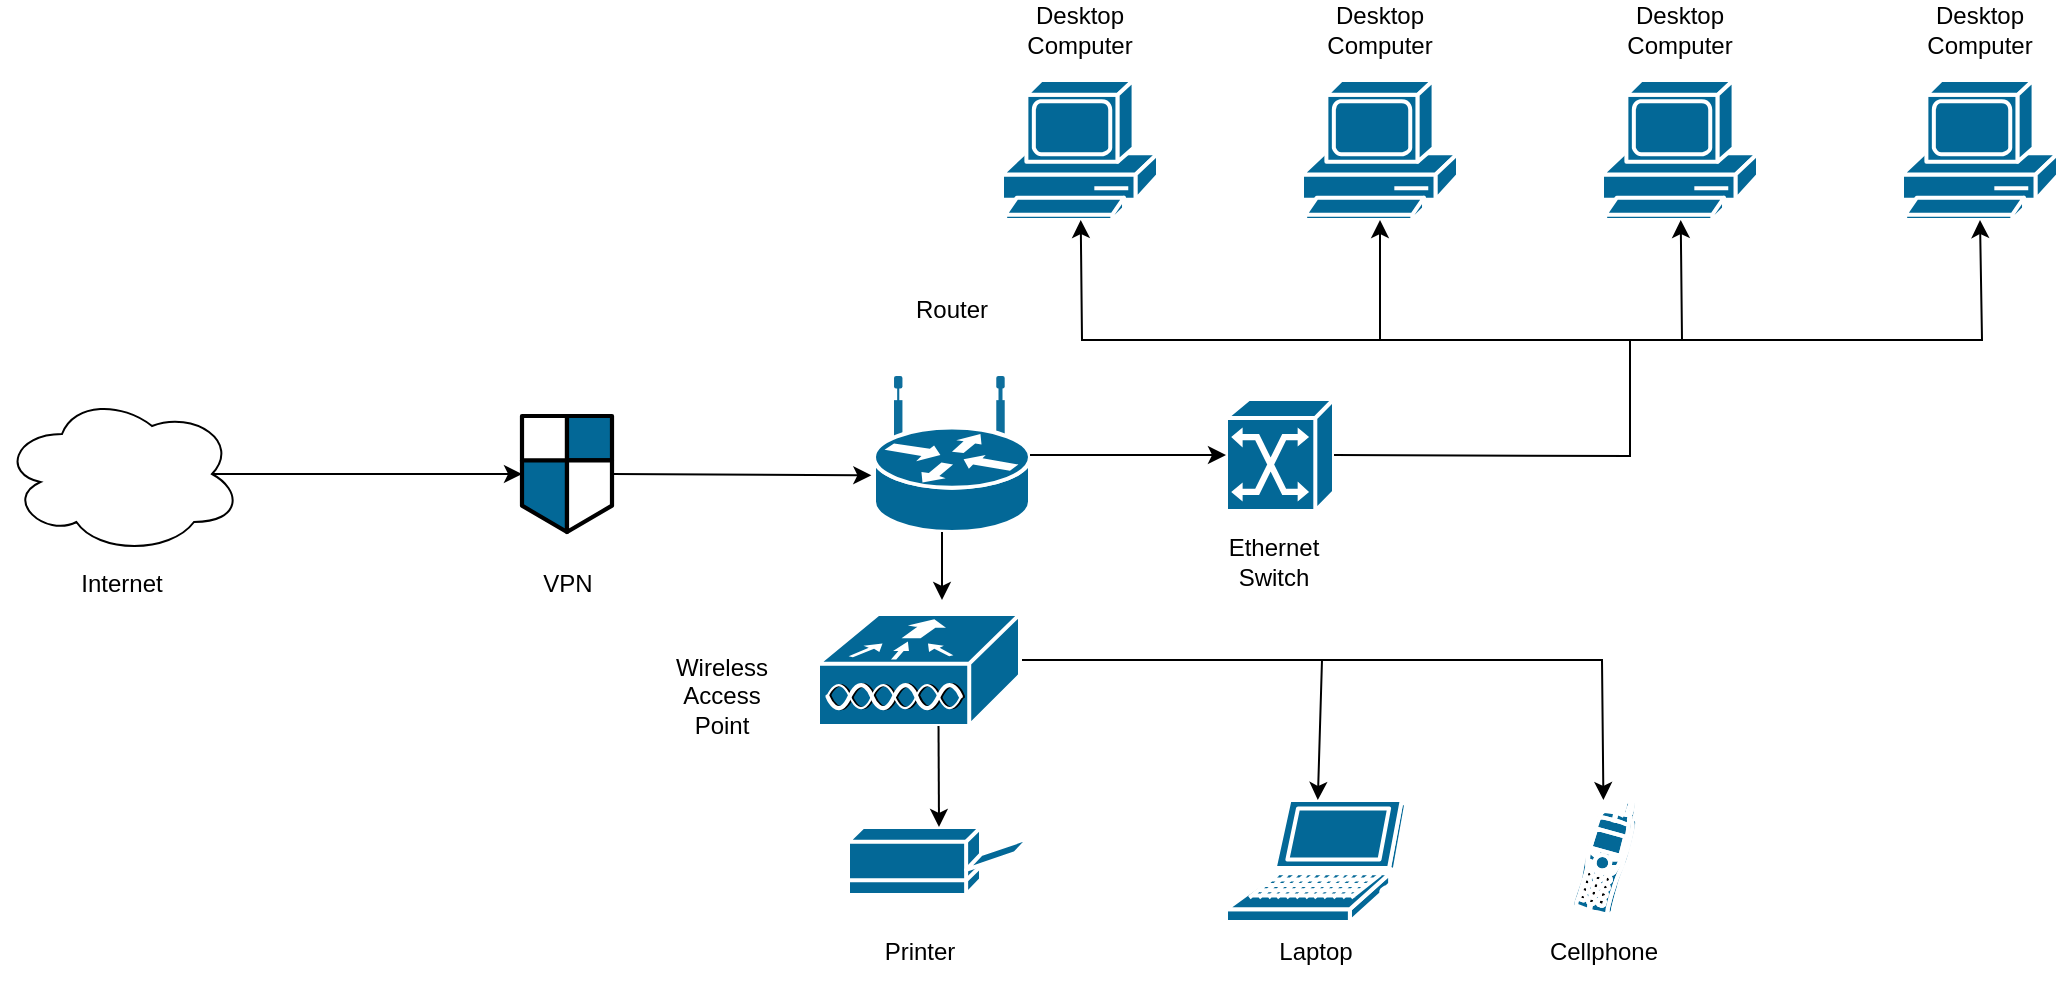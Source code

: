 <mxfile version="21.7.0" type="github">
  <diagram id="6a731a19-8d31-9384-78a2-239565b7b9f0" name="Page-1">
    <mxGraphModel dx="1163" dy="599" grid="1" gridSize="10" guides="1" tooltips="1" connect="1" arrows="1" fold="1" page="1" pageScale="1" pageWidth="827" pageHeight="1169" background="none" math="0" shadow="0">
      <root>
        <mxCell id="0" />
        <mxCell id="1" parent="0" />
        <mxCell id="8tZi5z1F_i7uUcg0TgGo-2257" value="" style="shape=mxgraph.cisco.computers_and_peripherals.pc;sketch=0;html=1;pointerEvents=1;dashed=0;fillColor=#036897;strokeColor=#ffffff;strokeWidth=2;verticalLabelPosition=bottom;verticalAlign=top;align=center;outlineConnect=0;" parent="1" vertex="1">
          <mxGeometry x="650" y="250" width="78" height="70" as="geometry" />
        </mxCell>
        <mxCell id="8tZi5z1F_i7uUcg0TgGo-2258" value="" style="shape=mxgraph.cisco.computers_and_peripherals.pc;sketch=0;html=1;pointerEvents=1;dashed=0;fillColor=#036897;strokeColor=#ffffff;strokeWidth=2;verticalLabelPosition=bottom;verticalAlign=top;align=center;outlineConnect=0;" parent="1" vertex="1">
          <mxGeometry x="950" y="250" width="78" height="70" as="geometry" />
        </mxCell>
        <mxCell id="8tZi5z1F_i7uUcg0TgGo-2259" value="" style="shape=mxgraph.cisco.computers_and_peripherals.pc;sketch=0;html=1;pointerEvents=1;dashed=0;fillColor=#036897;strokeColor=#ffffff;strokeWidth=2;verticalLabelPosition=bottom;verticalAlign=top;align=center;outlineConnect=0;" parent="1" vertex="1">
          <mxGeometry x="800" y="250" width="78" height="70" as="geometry" />
        </mxCell>
        <mxCell id="8tZi5z1F_i7uUcg0TgGo-2260" value="" style="shape=mxgraph.cisco.computers_and_peripherals.pc;sketch=0;html=1;pointerEvents=1;dashed=0;fillColor=#036897;strokeColor=#ffffff;strokeWidth=2;verticalLabelPosition=bottom;verticalAlign=top;align=center;outlineConnect=0;" parent="1" vertex="1">
          <mxGeometry x="1100" y="250" width="78" height="70" as="geometry" />
        </mxCell>
        <mxCell id="Z5l-YCBJY1nO2jLgvpTq-1" value="" style="shape=mxgraph.cisco.computers_and_peripherals.printer;sketch=0;html=1;pointerEvents=1;dashed=0;fillColor=#036897;strokeColor=#ffffff;strokeWidth=2;verticalLabelPosition=bottom;verticalAlign=top;align=center;outlineConnect=0;" parent="1" vertex="1">
          <mxGeometry x="573" y="623.5" width="91" height="34" as="geometry" />
        </mxCell>
        <mxCell id="Z5l-YCBJY1nO2jLgvpTq-4" value="" style="shape=mxgraph.cisco.computers_and_peripherals.laptop;sketch=0;html=1;pointerEvents=1;dashed=0;fillColor=#036897;strokeColor=#ffffff;strokeWidth=2;verticalLabelPosition=bottom;verticalAlign=top;align=center;outlineConnect=0;" parent="1" vertex="1">
          <mxGeometry x="762" y="610" width="90" height="61" as="geometry" />
        </mxCell>
        <mxCell id="Z5l-YCBJY1nO2jLgvpTq-7" value="" style="shape=mxgraph.cisco.routers.wireless_router;sketch=0;html=1;pointerEvents=1;dashed=0;fillColor=#036897;strokeColor=#ffffff;strokeWidth=2;verticalLabelPosition=bottom;verticalAlign=top;align=center;outlineConnect=0;" parent="1" vertex="1">
          <mxGeometry x="586" y="399" width="78" height="77" as="geometry" />
        </mxCell>
        <mxCell id="Z5l-YCBJY1nO2jLgvpTq-8" value="" style="ellipse;shape=cloud;whiteSpace=wrap;html=1;" parent="1" vertex="1">
          <mxGeometry x="150" y="407" width="120" height="80" as="geometry" />
        </mxCell>
        <mxCell id="Z5l-YCBJY1nO2jLgvpTq-9" value="" style="endArrow=classic;html=1;rounded=0;exitX=0.875;exitY=0.5;exitDx=0;exitDy=0;exitPerimeter=0;entryX=0;entryY=0.5;entryDx=0;entryDy=0;entryPerimeter=0;" parent="1" source="Z5l-YCBJY1nO2jLgvpTq-8" target="GzxTZp4g4ZEOkEMfRrCZ-2" edge="1">
          <mxGeometry width="50" height="50" relative="1" as="geometry">
            <mxPoint x="920" y="570" as="sourcePoint" />
            <mxPoint x="400" y="449" as="targetPoint" />
          </mxGeometry>
        </mxCell>
        <mxCell id="Z5l-YCBJY1nO2jLgvpTq-10" value="" style="endArrow=classic;html=1;rounded=0;exitX=1;exitY=0.5;exitDx=0;exitDy=0;exitPerimeter=0;entryX=-0.017;entryY=0.632;entryDx=0;entryDy=0;entryPerimeter=0;" parent="1" source="GzxTZp4g4ZEOkEMfRrCZ-2" target="Z5l-YCBJY1nO2jLgvpTq-7" edge="1">
          <mxGeometry width="50" height="50" relative="1" as="geometry">
            <mxPoint x="579.0" y="448.5" as="sourcePoint" />
            <mxPoint x="580" y="447" as="targetPoint" />
          </mxGeometry>
        </mxCell>
        <mxCell id="Z5l-YCBJY1nO2jLgvpTq-15" value="" style="endArrow=classic;html=1;rounded=0;exitX=0.5;exitY=1;exitDx=0;exitDy=0;exitPerimeter=0;" parent="1" edge="1">
          <mxGeometry width="50" height="50" relative="1" as="geometry">
            <mxPoint x="620" y="476" as="sourcePoint" />
            <mxPoint x="620" y="510" as="targetPoint" />
          </mxGeometry>
        </mxCell>
        <mxCell id="Z5l-YCBJY1nO2jLgvpTq-19" value="Internet" style="text;html=1;strokeColor=none;fillColor=none;align=center;verticalAlign=middle;whiteSpace=wrap;rounded=0;" parent="1" vertex="1">
          <mxGeometry x="180" y="487" width="60" height="30" as="geometry" />
        </mxCell>
        <mxCell id="Z5l-YCBJY1nO2jLgvpTq-20" value="VPN" style="text;html=1;strokeColor=none;fillColor=none;align=center;verticalAlign=middle;whiteSpace=wrap;rounded=0;" parent="1" vertex="1">
          <mxGeometry x="402.5" y="487" width="60" height="30" as="geometry" />
        </mxCell>
        <mxCell id="Z5l-YCBJY1nO2jLgvpTq-21" value="Desktop Computer" style="text;html=1;strokeColor=none;fillColor=none;align=center;verticalAlign=middle;whiteSpace=wrap;rounded=0;" parent="1" vertex="1">
          <mxGeometry x="659" y="210" width="60" height="30" as="geometry" />
        </mxCell>
        <mxCell id="Z5l-YCBJY1nO2jLgvpTq-22" value="Desktop Computer" style="text;html=1;strokeColor=none;fillColor=none;align=center;verticalAlign=middle;whiteSpace=wrap;rounded=0;" parent="1" vertex="1">
          <mxGeometry x="809" y="210" width="60" height="30" as="geometry" />
        </mxCell>
        <mxCell id="Z5l-YCBJY1nO2jLgvpTq-23" value="Desktop Computer" style="text;html=1;strokeColor=none;fillColor=none;align=center;verticalAlign=middle;whiteSpace=wrap;rounded=0;" parent="1" vertex="1">
          <mxGeometry x="959" y="210" width="60" height="30" as="geometry" />
        </mxCell>
        <mxCell id="Z5l-YCBJY1nO2jLgvpTq-24" value="Desktop Computer" style="text;html=1;strokeColor=none;fillColor=none;align=center;verticalAlign=middle;whiteSpace=wrap;rounded=0;" parent="1" vertex="1">
          <mxGeometry x="1109" y="210" width="60" height="30" as="geometry" />
        </mxCell>
        <mxCell id="Z5l-YCBJY1nO2jLgvpTq-26" value="Printer" style="text;html=1;strokeColor=none;fillColor=none;align=center;verticalAlign=middle;whiteSpace=wrap;rounded=0;" parent="1" vertex="1">
          <mxGeometry x="578.5" y="671" width="60" height="30" as="geometry" />
        </mxCell>
        <mxCell id="Z5l-YCBJY1nO2jLgvpTq-27" value="Cellphone" style="text;html=1;strokeColor=none;fillColor=none;align=center;verticalAlign=middle;whiteSpace=wrap;rounded=0;" parent="1" vertex="1">
          <mxGeometry x="921" y="671" width="60" height="30" as="geometry" />
        </mxCell>
        <mxCell id="Z5l-YCBJY1nO2jLgvpTq-28" value="Laptop" style="text;html=1;strokeColor=none;fillColor=none;align=center;verticalAlign=middle;whiteSpace=wrap;rounded=0;" parent="1" vertex="1">
          <mxGeometry x="777" y="671" width="60" height="30" as="geometry" />
        </mxCell>
        <mxCell id="Z5l-YCBJY1nO2jLgvpTq-30" value="Router" style="text;html=1;strokeColor=none;fillColor=none;align=center;verticalAlign=middle;whiteSpace=wrap;rounded=0;" parent="1" vertex="1">
          <mxGeometry x="595" y="350" width="60" height="30" as="geometry" />
        </mxCell>
        <mxCell id="GzxTZp4g4ZEOkEMfRrCZ-1" value="" style="shape=mxgraph.cisco.switches.atm_switch;sketch=0;html=1;pointerEvents=1;dashed=0;fillColor=#036897;strokeColor=#ffffff;strokeWidth=2;verticalLabelPosition=bottom;verticalAlign=top;align=center;outlineConnect=0;" parent="1" vertex="1">
          <mxGeometry x="762" y="409.5" width="54" height="56" as="geometry" />
        </mxCell>
        <mxCell id="GzxTZp4g4ZEOkEMfRrCZ-2" value="" style="shape=mxgraph.cisco.security.network_security;sketch=0;html=1;pointerEvents=1;dashed=0;fillColor=#036897;strokeColor=#ffffff;strokeWidth=2;verticalLabelPosition=bottom;verticalAlign=top;align=center;outlineConnect=0;" parent="1" vertex="1">
          <mxGeometry x="410" y="418" width="45" height="58" as="geometry" />
        </mxCell>
        <mxCell id="GzxTZp4g4ZEOkEMfRrCZ-4" value="" style="endArrow=classic;html=1;rounded=0;entryX=0;entryY=0.5;entryDx=0;entryDy=0;entryPerimeter=0;" parent="1" source="Z5l-YCBJY1nO2jLgvpTq-7" target="GzxTZp4g4ZEOkEMfRrCZ-1" edge="1">
          <mxGeometry width="50" height="50" relative="1" as="geometry">
            <mxPoint x="710" y="450" as="sourcePoint" />
            <mxPoint x="660" y="617" as="targetPoint" />
          </mxGeometry>
        </mxCell>
        <mxCell id="GzxTZp4g4ZEOkEMfRrCZ-5" value="" style="endArrow=classic;html=1;rounded=0;exitX=1;exitY=0.5;exitDx=0;exitDy=0;exitPerimeter=0;" parent="1" source="GzxTZp4g4ZEOkEMfRrCZ-1" target="8tZi5z1F_i7uUcg0TgGo-2257" edge="1">
          <mxGeometry width="50" height="50" relative="1" as="geometry">
            <mxPoint x="964" y="440" as="sourcePoint" />
            <mxPoint x="680" y="380" as="targetPoint" />
            <Array as="points">
              <mxPoint x="964" y="438" />
              <mxPoint x="964" y="380" />
              <mxPoint x="690" y="380" />
            </Array>
          </mxGeometry>
        </mxCell>
        <mxCell id="GzxTZp4g4ZEOkEMfRrCZ-7" value="" style="endArrow=classic;html=1;rounded=0;" parent="1" target="8tZi5z1F_i7uUcg0TgGo-2259" edge="1">
          <mxGeometry width="50" height="50" relative="1" as="geometry">
            <mxPoint x="839" y="380" as="sourcePoint" />
            <mxPoint x="790" y="420" as="targetPoint" />
          </mxGeometry>
        </mxCell>
        <mxCell id="GzxTZp4g4ZEOkEMfRrCZ-8" value="" style="endArrow=classic;html=1;rounded=0;" parent="1" target="8tZi5z1F_i7uUcg0TgGo-2258" edge="1">
          <mxGeometry width="50" height="50" relative="1" as="geometry">
            <mxPoint x="960" y="380" as="sourcePoint" />
            <mxPoint x="960" y="420" as="targetPoint" />
            <Array as="points">
              <mxPoint x="990" y="380" />
            </Array>
          </mxGeometry>
        </mxCell>
        <mxCell id="GzxTZp4g4ZEOkEMfRrCZ-9" value="" style="endArrow=classic;html=1;rounded=0;entryX=0.5;entryY=1;entryDx=0;entryDy=0;entryPerimeter=0;" parent="1" target="8tZi5z1F_i7uUcg0TgGo-2260" edge="1">
          <mxGeometry width="50" height="50" relative="1" as="geometry">
            <mxPoint x="990" y="380" as="sourcePoint" />
            <mxPoint x="1190" y="380" as="targetPoint" />
            <Array as="points">
              <mxPoint x="1140" y="380" />
            </Array>
          </mxGeometry>
        </mxCell>
        <mxCell id="GzxTZp4g4ZEOkEMfRrCZ-10" value="Ethernet&lt;br&gt;Switch" style="text;html=1;strokeColor=none;fillColor=none;align=center;verticalAlign=middle;whiteSpace=wrap;rounded=0;" parent="1" vertex="1">
          <mxGeometry x="756" y="476" width="60" height="30" as="geometry" />
        </mxCell>
        <mxCell id="GzxTZp4g4ZEOkEMfRrCZ-12" value="" style="endArrow=classic;html=1;rounded=0;" parent="1" target="Z5l-YCBJY1nO2jLgvpTq-4" edge="1">
          <mxGeometry width="50" height="50" relative="1" as="geometry">
            <mxPoint x="660" y="540" as="sourcePoint" />
            <mxPoint x="869" y="627.5" as="targetPoint" />
            <Array as="points">
              <mxPoint x="810" y="540" />
            </Array>
          </mxGeometry>
        </mxCell>
        <mxCell id="GzxTZp4g4ZEOkEMfRrCZ-14" value="" style="shape=mxgraph.cisco.modems_and_phones.cell_phone;sketch=0;html=1;pointerEvents=1;dashed=0;fillColor=#036897;strokeColor=#ffffff;strokeWidth=2;verticalLabelPosition=bottom;verticalAlign=top;align=center;outlineConnect=0;" parent="1" vertex="1">
          <mxGeometry x="934" y="610" width="34" height="58" as="geometry" />
        </mxCell>
        <mxCell id="GzxTZp4g4ZEOkEMfRrCZ-15" value="" style="endArrow=classic;html=1;rounded=0;" parent="1" target="GzxTZp4g4ZEOkEMfRrCZ-14" edge="1">
          <mxGeometry width="50" height="50" relative="1" as="geometry">
            <mxPoint x="810" y="540" as="sourcePoint" />
            <mxPoint x="1011" y="597.5" as="targetPoint" />
            <Array as="points">
              <mxPoint x="950" y="540" />
            </Array>
          </mxGeometry>
        </mxCell>
        <mxCell id="4P_-pe6sC7Y5ofYYJbip-1" value="" style="shape=mxgraph.cisco.wireless.wlan_controller;sketch=0;html=1;pointerEvents=1;dashed=0;fillColor=#036897;strokeColor=#ffffff;strokeWidth=2;verticalLabelPosition=bottom;verticalAlign=top;align=center;outlineConnect=0;" vertex="1" parent="1">
          <mxGeometry x="558" y="517" width="101" height="56" as="geometry" />
        </mxCell>
        <mxCell id="4P_-pe6sC7Y5ofYYJbip-2" value="Wireless Access &lt;br&gt;Point" style="text;html=1;strokeColor=none;fillColor=none;align=center;verticalAlign=middle;whiteSpace=wrap;rounded=0;" vertex="1" parent="1">
          <mxGeometry x="480" y="543" width="60" height="30" as="geometry" />
        </mxCell>
        <mxCell id="4P_-pe6sC7Y5ofYYJbip-3" value="" style="endArrow=classic;html=1;rounded=0;exitX=0.5;exitY=1;exitDx=0;exitDy=0;exitPerimeter=0;entryX=0.5;entryY=0;entryDx=0;entryDy=0;entryPerimeter=0;" edge="1" parent="1" target="Z5l-YCBJY1nO2jLgvpTq-1">
          <mxGeometry width="50" height="50" relative="1" as="geometry">
            <mxPoint x="618.26" y="573" as="sourcePoint" />
            <mxPoint x="618.26" y="607" as="targetPoint" />
          </mxGeometry>
        </mxCell>
      </root>
    </mxGraphModel>
  </diagram>
</mxfile>

